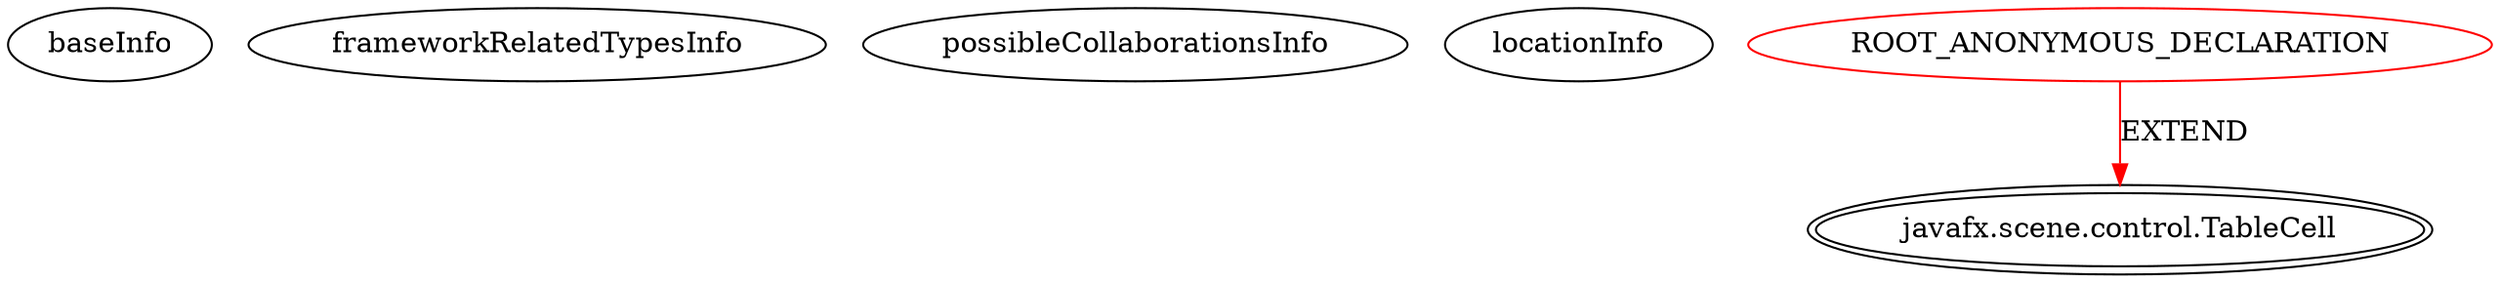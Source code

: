digraph {
baseInfo[graphId=2043,category="extension_graph",isAnonymous=true,possibleRelation=false]
frameworkRelatedTypesInfo[0="javafx.scene.control.TableCell"]
possibleCollaborationsInfo[]
locationInfo[projectName="bianconejo-CEFX",filePath="/bianconejo-CEFX/CEFX-master/src/cefx/CEHistoriqueController.java",contextSignature="javafx.scene.control.TableCell call(javafx.scene.control.TableColumn)",graphId="2043"]
0[label="ROOT_ANONYMOUS_DECLARATION",vertexType="ROOT_ANONYMOUS_DECLARATION",isFrameworkType=false,color=red]
1[label="javafx.scene.control.TableCell",vertexType="FRAMEWORK_CLASS_TYPE",isFrameworkType=true,peripheries=2]
0->1[label="EXTEND",color=red]
}
